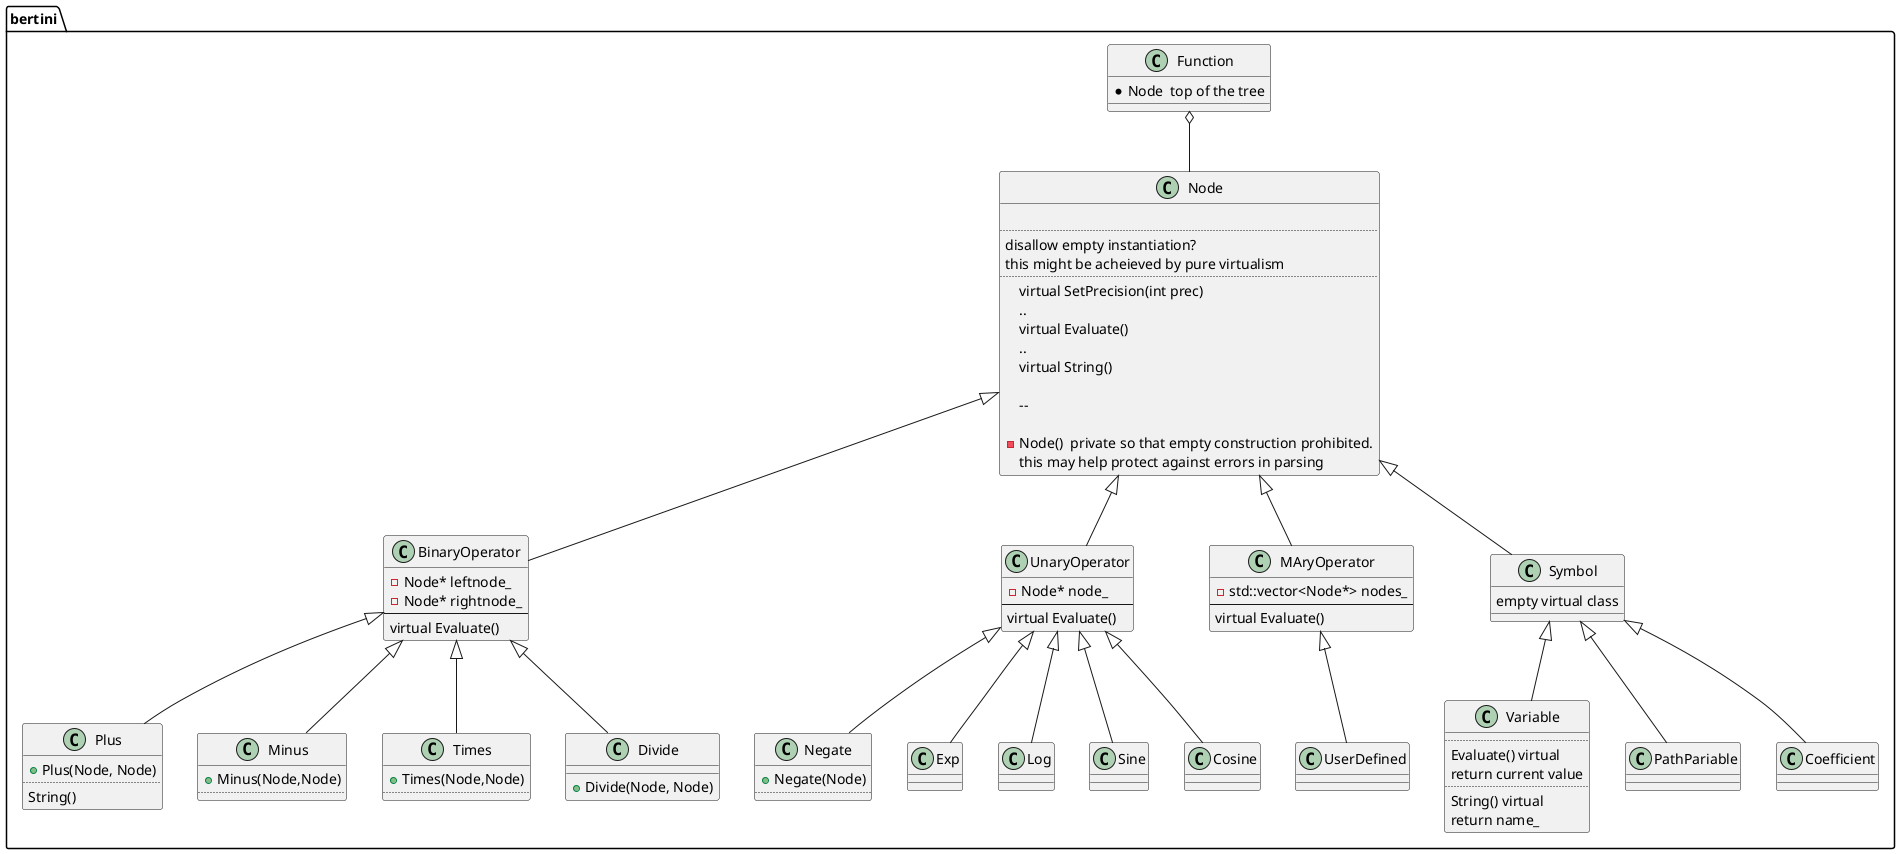 

@startuml

namespace bertini{
	
	Node <|-- BinaryOperator
	Node <|-- UnaryOperator
	Node <|-- MAryOperator
	Node <|-- Symbol
	BinaryOperator <|-- Plus
	BinaryOperator <|-- Minus
	UnaryOperator <|-- Negate
	BinaryOperator <|-- Times
	BinaryOperator <|-- Divide
	UnaryOperator <|-- Exp
	UnaryOperator <|-- Log
	UnaryOperator <|-- Sine
	UnaryOperator <|-- Cosine
	MAryOperator <|-- UserDefined
	
	Symbol <|-- Variable
	Symbol <|-- PathPariable
	Symbol <|-- Coefficient
	
	
	Function o-- Node 
	
	class Node {
		
		..
		disallow empty instantiation?  
		this might be acheieved by pure virtualism
		..
            	virtual SetPrecision(int prec)
            	..
            	virtual Evaluate()
            	..
            	virtual String()
            	
            	--
            	
            	-Node()  private so that empty construction prohibited.  
            	this may help protect against errors in parsing
	}
	
	class BinaryOperator {
		-Node* leftnode_
		-Node* rightnode_
		--
		virtual Evaluate()
	}
	
	class UnaryOperator {
		-Node* node_
		--
		virtual Evaluate()
	}
	
	class MAryOperator {
		-std::vector<Node*> nodes_
		--
		virtual Evaluate()
	}

	
	
	class Variable {
		..
		Evaluate() virtual
		return current value
		..
		String() virtual
		return name_
	}
	
	
	class Plus {
		+Plus(Node, Node)
		..
		String()
	}
	
	class Minus {
		+Minus(Node,Node)
		..
	}
	
	class Negate {
		+Negate(Node)
		..
	}
	
	class Times {
		+Times(Node,Node)
		..
	}
	
	
	class Divide {
		+Divide(Node, Node)
	}
	
	class Function {
		*Node  top of the tree
	}
	
	class Symbol {
		empty virtual class
	}
}

@enduml